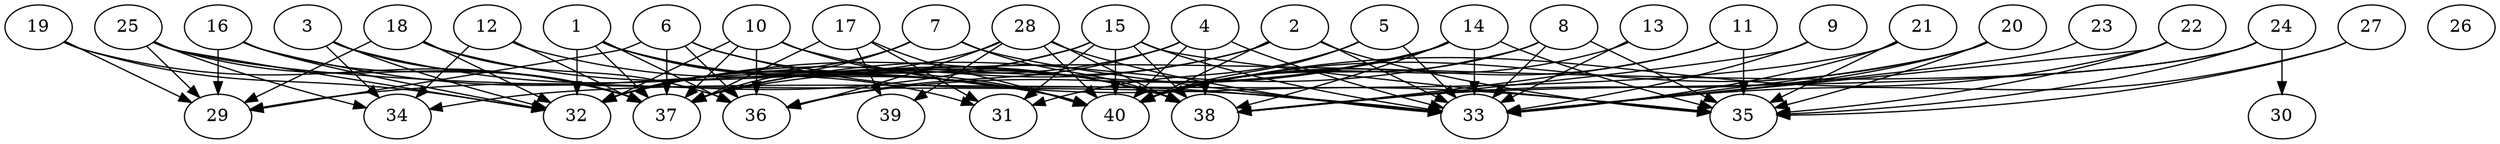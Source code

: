 // DAG automatically generated by daggen at Thu Oct  3 14:06:48 2019
// ./daggen --dot -n 40 --ccr 0.4 --fat 0.9 --regular 0.9 --density 0.6 --mindata 5242880 --maxdata 52428800 
digraph G {
  1 [size="64225280", alpha="0.02", expect_size="25690112"] 
  1 -> 31 [size ="25690112"]
  1 -> 32 [size ="25690112"]
  1 -> 36 [size ="25690112"]
  1 -> 37 [size ="25690112"]
  1 -> 38 [size ="25690112"]
  1 -> 40 [size ="25690112"]
  2 [size="59038720", alpha="0.19", expect_size="23615488"] 
  2 -> 32 [size ="23615488"]
  2 -> 33 [size ="23615488"]
  2 -> 35 [size ="23615488"]
  2 -> 37 [size ="23615488"]
  2 -> 40 [size ="23615488"]
  3 [size="105221120", alpha="0.14", expect_size="42088448"] 
  3 -> 32 [size ="42088448"]
  3 -> 34 [size ="42088448"]
  3 -> 37 [size ="42088448"]
  3 -> 40 [size ="42088448"]
  4 [size="119421440", alpha="0.19", expect_size="47768576"] 
  4 -> 33 [size ="47768576"]
  4 -> 36 [size ="47768576"]
  4 -> 37 [size ="47768576"]
  4 -> 38 [size ="47768576"]
  4 -> 40 [size ="47768576"]
  5 [size="119157760", alpha="0.14", expect_size="47663104"] 
  5 -> 31 [size ="47663104"]
  5 -> 33 [size ="47663104"]
  5 -> 40 [size ="47663104"]
  6 [size="53642240", alpha="0.09", expect_size="21456896"] 
  6 -> 29 [size ="21456896"]
  6 -> 33 [size ="21456896"]
  6 -> 36 [size ="21456896"]
  6 -> 37 [size ="21456896"]
  6 -> 38 [size ="21456896"]
  7 [size="25945600", alpha="0.18", expect_size="10378240"] 
  7 -> 32 [size ="10378240"]
  7 -> 33 [size ="10378240"]
  7 -> 37 [size ="10378240"]
  7 -> 38 [size ="10378240"]
  8 [size="63700480", alpha="0.16", expect_size="25480192"] 
  8 -> 33 [size ="25480192"]
  8 -> 35 [size ="25480192"]
  8 -> 37 [size ="25480192"]
  8 -> 40 [size ="25480192"]
  9 [size="21178880", alpha="0.19", expect_size="8471552"] 
  9 -> 33 [size ="8471552"]
  9 -> 38 [size ="8471552"]
  10 [size="62781440", alpha="0.14", expect_size="25112576"] 
  10 -> 32 [size ="25112576"]
  10 -> 35 [size ="25112576"]
  10 -> 36 [size ="25112576"]
  10 -> 37 [size ="25112576"]
  10 -> 40 [size ="25112576"]
  11 [size="89233920", alpha="0.10", expect_size="35693568"] 
  11 -> 35 [size ="35693568"]
  11 -> 38 [size ="35693568"]
  11 -> 40 [size ="35693568"]
  12 [size="101050880", alpha="0.17", expect_size="40420352"] 
  12 -> 34 [size ="40420352"]
  12 -> 37 [size ="40420352"]
  12 -> 38 [size ="40420352"]
  13 [size="95129600", alpha="0.16", expect_size="38051840"] 
  13 -> 33 [size ="38051840"]
  13 -> 40 [size ="38051840"]
  14 [size="60508160", alpha="0.11", expect_size="24203264"] 
  14 -> 32 [size ="24203264"]
  14 -> 33 [size ="24203264"]
  14 -> 35 [size ="24203264"]
  14 -> 36 [size ="24203264"]
  14 -> 38 [size ="24203264"]
  14 -> 40 [size ="24203264"]
  15 [size="52876800", alpha="0.20", expect_size="21150720"] 
  15 -> 29 [size ="21150720"]
  15 -> 31 [size ="21150720"]
  15 -> 32 [size ="21150720"]
  15 -> 33 [size ="21150720"]
  15 -> 35 [size ="21150720"]
  15 -> 38 [size ="21150720"]
  15 -> 40 [size ="21150720"]
  16 [size="16053760", alpha="0.12", expect_size="6421504"] 
  16 -> 29 [size ="6421504"]
  16 -> 32 [size ="6421504"]
  16 -> 37 [size ="6421504"]
  16 -> 40 [size ="6421504"]
  17 [size="67072000", alpha="0.07", expect_size="26828800"] 
  17 -> 31 [size ="26828800"]
  17 -> 37 [size ="26828800"]
  17 -> 39 [size ="26828800"]
  17 -> 40 [size ="26828800"]
  18 [size="56949760", alpha="0.03", expect_size="22779904"] 
  18 -> 29 [size ="22779904"]
  18 -> 32 [size ="22779904"]
  18 -> 36 [size ="22779904"]
  18 -> 40 [size ="22779904"]
  19 [size="33036800", alpha="0.02", expect_size="13214720"] 
  19 -> 29 [size ="13214720"]
  19 -> 32 [size ="13214720"]
  19 -> 37 [size ="13214720"]
  20 [size="27043840", alpha="0.02", expect_size="10817536"] 
  20 -> 33 [size ="10817536"]
  20 -> 35 [size ="10817536"]
  20 -> 38 [size ="10817536"]
  20 -> 40 [size ="10817536"]
  21 [size="108362240", alpha="0.10", expect_size="43344896"] 
  21 -> 33 [size ="43344896"]
  21 -> 34 [size ="43344896"]
  21 -> 35 [size ="43344896"]
  22 [size="48750080", alpha="0.06", expect_size="19500032"] 
  22 -> 33 [size ="19500032"]
  22 -> 35 [size ="19500032"]
  22 -> 40 [size ="19500032"]
  23 [size="30891520", alpha="0.18", expect_size="12356608"] 
  23 -> 33 [size ="12356608"]
  24 [size="123622400", alpha="0.07", expect_size="49448960"] 
  24 -> 30 [size ="49448960"]
  24 -> 35 [size ="49448960"]
  24 -> 37 [size ="49448960"]
  24 -> 38 [size ="49448960"]
  25 [size="71700480", alpha="0.15", expect_size="28680192"] 
  25 -> 29 [size ="28680192"]
  25 -> 32 [size ="28680192"]
  25 -> 33 [size ="28680192"]
  25 -> 34 [size ="28680192"]
  25 -> 37 [size ="28680192"]
  26 [size="69457920", alpha="0.10", expect_size="27783168"] 
  27 [size="21084160", alpha="0.06", expect_size="8433664"] 
  27 -> 33 [size ="8433664"]
  27 -> 35 [size ="8433664"]
  28 [size="62054400", alpha="0.12", expect_size="24821760"] 
  28 -> 32 [size ="24821760"]
  28 -> 33 [size ="24821760"]
  28 -> 36 [size ="24821760"]
  28 -> 38 [size ="24821760"]
  28 -> 39 [size ="24821760"]
  28 -> 40 [size ="24821760"]
  29 [size="77813760", alpha="0.18", expect_size="31125504"] 
  30 [size="91857920", alpha="0.13", expect_size="36743168"] 
  31 [size="103316480", alpha="0.01", expect_size="41326592"] 
  32 [size="45345280", alpha="0.04", expect_size="18138112"] 
  33 [size="81838080", alpha="0.01", expect_size="32735232"] 
  34 [size="68981760", alpha="0.06", expect_size="27592704"] 
  35 [size="113093120", alpha="0.17", expect_size="45237248"] 
  36 [size="84293120", alpha="0.09", expect_size="33717248"] 
  37 [size="23116800", alpha="0.11", expect_size="9246720"] 
  38 [size="60372480", alpha="0.19", expect_size="24148992"] 
  39 [size="128686080", alpha="0.11", expect_size="51474432"] 
  40 [size="118164480", alpha="0.06", expect_size="47265792"] 
}
